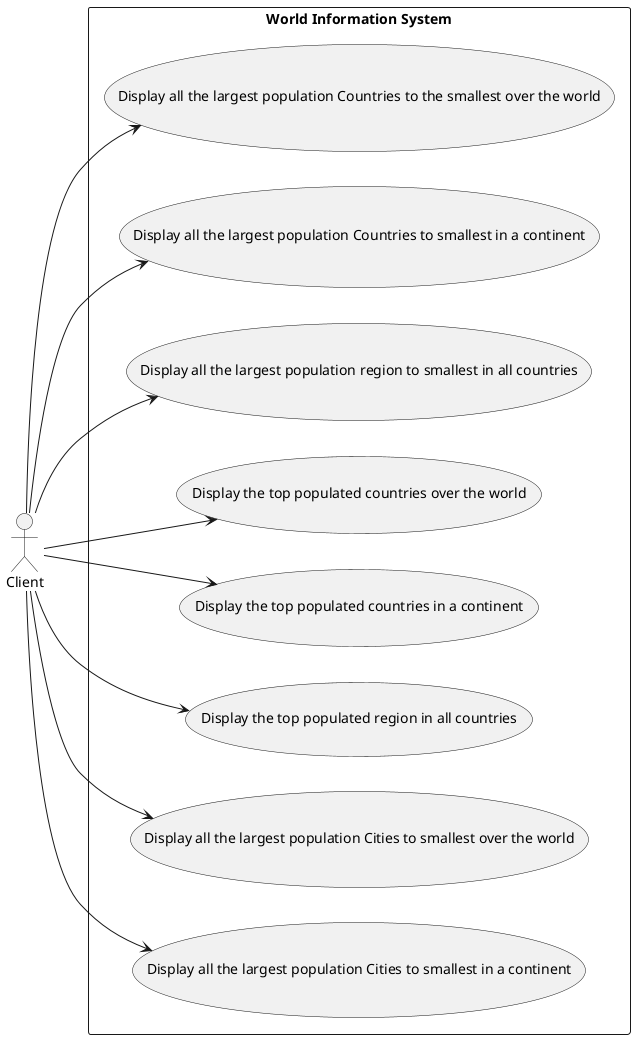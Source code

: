 @startuml

actor C1 as "Client"

left to right direction
skinparam packageStyle rectangle

rectangle "World Information System" {

    C1 --> (Display all the largest population Countries to the smallest over the world)
    C1 --> (Display all the largest population Countries to smallest in a continent)
    C1 --> (Display all the largest population region to smallest in all countries)
    C1 --> (Display the top populated countries over the world)
    C1 --> (Display the top populated countries in a continent)
    C1 --> (Display the top populated region in all countries)
    C1 --> (Display all the largest population Cities to smallest over the world)
    C1 --> (Display all the largest population Cities to smallest in a continent)
}

@enduml